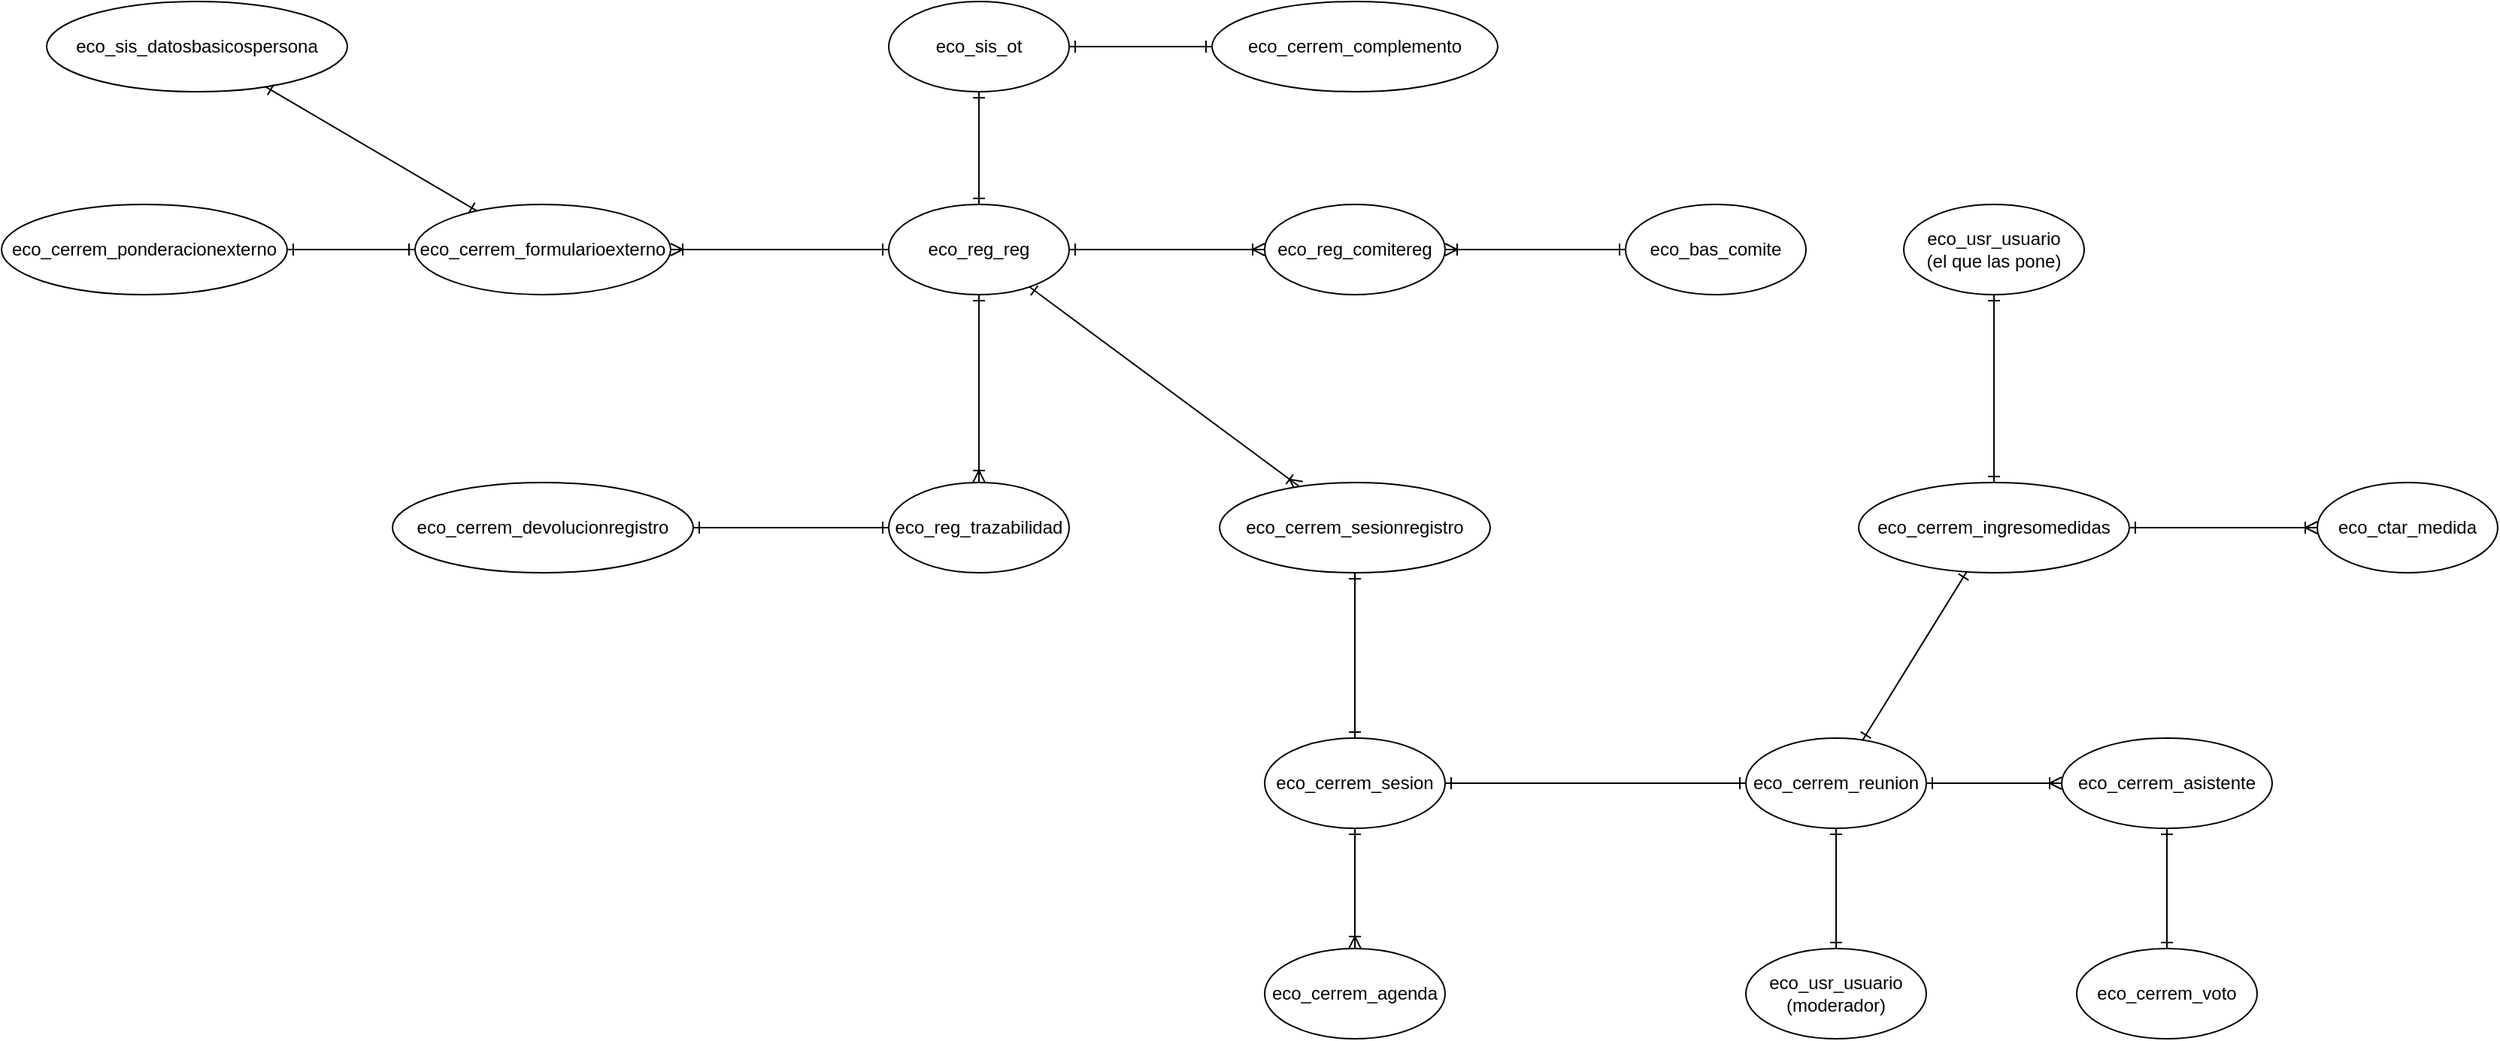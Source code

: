 <mxfile version="26.1.1">
  <diagram name="Página-1" id="BvhR5NLxnVFiCseQWA7m">
    <mxGraphModel dx="2304" dy="1462" grid="1" gridSize="10" guides="1" tooltips="1" connect="1" arrows="1" fold="1" page="1" pageScale="1" pageWidth="6000" pageHeight="5300" math="0" shadow="0">
      <root>
        <mxCell id="0" />
        <mxCell id="1" parent="0" />
        <mxCell id="2INb_UAs3qM7dpsiriRV-17" style="rounded=0;orthogonalLoop=1;jettySize=auto;html=1;exitX=1;exitY=0.5;exitDx=0;exitDy=0;endArrow=ERoneToMany;endFill=0;startArrow=ERone;startFill=0;" edge="1" parent="1" source="2INb_UAs3qM7dpsiriRV-4" target="2INb_UAs3qM7dpsiriRV-18">
          <mxGeometry relative="1" as="geometry" />
        </mxCell>
        <mxCell id="2INb_UAs3qM7dpsiriRV-4" value="eco_reg_reg" style="ellipse;whiteSpace=wrap;html=1;" vertex="1" parent="1">
          <mxGeometry x="730" y="315" width="120" height="60" as="geometry" />
        </mxCell>
        <mxCell id="2INb_UAs3qM7dpsiriRV-5" value="eco_reg_trazabilidad" style="ellipse;whiteSpace=wrap;html=1;" vertex="1" parent="1">
          <mxGeometry x="730" y="500" width="120" height="60" as="geometry" />
        </mxCell>
        <mxCell id="2INb_UAs3qM7dpsiriRV-6" value="eco_bas_comite" style="ellipse;whiteSpace=wrap;html=1;" vertex="1" parent="1">
          <mxGeometry x="1220" y="315" width="120" height="60" as="geometry" />
        </mxCell>
        <mxCell id="2INb_UAs3qM7dpsiriRV-7" value="eco_cerrem_sesion" style="ellipse;whiteSpace=wrap;html=1;" vertex="1" parent="1">
          <mxGeometry x="980" y="670" width="120" height="60" as="geometry" />
        </mxCell>
        <mxCell id="2INb_UAs3qM7dpsiriRV-9" value="eco_cerrem_agenda" style="ellipse;whiteSpace=wrap;html=1;" vertex="1" parent="1">
          <mxGeometry x="980" y="810" width="120" height="60" as="geometry" />
        </mxCell>
        <mxCell id="2INb_UAs3qM7dpsiriRV-10" value="eco_cerrem_reunion" style="ellipse;whiteSpace=wrap;html=1;" vertex="1" parent="1">
          <mxGeometry x="1300" y="670" width="120" height="60" as="geometry" />
        </mxCell>
        <mxCell id="2INb_UAs3qM7dpsiriRV-11" value="eco_cerrem_asistente" style="ellipse;whiteSpace=wrap;html=1;" vertex="1" parent="1">
          <mxGeometry x="1510" y="670" width="140" height="60" as="geometry" />
        </mxCell>
        <mxCell id="2INb_UAs3qM7dpsiriRV-12" value="eco_cerrem_voto" style="ellipse;whiteSpace=wrap;html=1;" vertex="1" parent="1">
          <mxGeometry x="1520" y="810" width="120" height="60" as="geometry" />
        </mxCell>
        <mxCell id="2INb_UAs3qM7dpsiriRV-13" value="eco_ctar_medida" style="ellipse;whiteSpace=wrap;html=1;" vertex="1" parent="1">
          <mxGeometry x="1680" y="500" width="120" height="60" as="geometry" />
        </mxCell>
        <mxCell id="2INb_UAs3qM7dpsiriRV-14" value="eco_cerrem_ingresomedidas" style="ellipse;whiteSpace=wrap;html=1;" vertex="1" parent="1">
          <mxGeometry x="1375" y="500" width="180" height="60" as="geometry" />
        </mxCell>
        <mxCell id="2INb_UAs3qM7dpsiriRV-15" value="eco_cerrem_devolucionregistro" style="ellipse;whiteSpace=wrap;html=1;" vertex="1" parent="1">
          <mxGeometry x="400" y="500" width="200" height="60" as="geometry" />
        </mxCell>
        <mxCell id="2INb_UAs3qM7dpsiriRV-16" value="eco_cerrem_ponderacionexterno" style="ellipse;whiteSpace=wrap;html=1;" vertex="1" parent="1">
          <mxGeometry x="140" y="315" width="190" height="60" as="geometry" />
        </mxCell>
        <mxCell id="2INb_UAs3qM7dpsiriRV-18" value="eco_reg_comitereg" style="ellipse;whiteSpace=wrap;html=1;" vertex="1" parent="1">
          <mxGeometry x="980" y="315" width="120" height="60" as="geometry" />
        </mxCell>
        <mxCell id="2INb_UAs3qM7dpsiriRV-19" style="rounded=0;orthogonalLoop=1;jettySize=auto;html=1;endArrow=ERone;endFill=0;startArrow=ERoneToMany;startFill=0;" edge="1" parent="1" source="2INb_UAs3qM7dpsiriRV-18" target="2INb_UAs3qM7dpsiriRV-6">
          <mxGeometry relative="1" as="geometry">
            <mxPoint x="1100" y="450" as="sourcePoint" />
            <mxPoint x="1230" y="450" as="targetPoint" />
          </mxGeometry>
        </mxCell>
        <mxCell id="2INb_UAs3qM7dpsiriRV-21" style="rounded=0;orthogonalLoop=1;jettySize=auto;html=1;endArrow=ERoneToMany;endFill=0;startArrow=ERone;startFill=0;" edge="1" parent="1" source="2INb_UAs3qM7dpsiriRV-4" target="2INb_UAs3qM7dpsiriRV-5">
          <mxGeometry relative="1" as="geometry">
            <mxPoint x="820" y="420" as="sourcePoint" />
            <mxPoint x="950" y="420" as="targetPoint" />
          </mxGeometry>
        </mxCell>
        <mxCell id="2INb_UAs3qM7dpsiriRV-22" style="rounded=0;orthogonalLoop=1;jettySize=auto;html=1;endArrow=ERoneToMany;endFill=0;startArrow=ERone;startFill=0;" edge="1" parent="1" source="2INb_UAs3qM7dpsiriRV-4" target="2INb_UAs3qM7dpsiriRV-45">
          <mxGeometry relative="1" as="geometry">
            <mxPoint x="910" y="375" as="sourcePoint" />
            <mxPoint x="1030" y="460" as="targetPoint" />
          </mxGeometry>
        </mxCell>
        <mxCell id="2INb_UAs3qM7dpsiriRV-24" value="eco_sis_ot" style="ellipse;whiteSpace=wrap;html=1;" vertex="1" parent="1">
          <mxGeometry x="730" y="180" width="120" height="60" as="geometry" />
        </mxCell>
        <mxCell id="2INb_UAs3qM7dpsiriRV-25" style="rounded=0;orthogonalLoop=1;jettySize=auto;html=1;endArrow=ERone;endFill=0;startArrow=ERone;startFill=0;" edge="1" parent="1" source="2INb_UAs3qM7dpsiriRV-24" target="2INb_UAs3qM7dpsiriRV-4">
          <mxGeometry relative="1" as="geometry">
            <mxPoint x="530" y="270" as="sourcePoint" />
            <mxPoint x="712" y="405" as="targetPoint" />
          </mxGeometry>
        </mxCell>
        <mxCell id="2INb_UAs3qM7dpsiriRV-26" value="eco_cerrem_complemento" style="ellipse;whiteSpace=wrap;html=1;" vertex="1" parent="1">
          <mxGeometry x="945" y="180" width="190" height="60" as="geometry" />
        </mxCell>
        <mxCell id="2INb_UAs3qM7dpsiriRV-27" style="rounded=0;orthogonalLoop=1;jettySize=auto;html=1;endArrow=ERone;endFill=0;startArrow=ERone;startFill=0;" edge="1" parent="1" source="2INb_UAs3qM7dpsiriRV-24" target="2INb_UAs3qM7dpsiriRV-26">
          <mxGeometry relative="1" as="geometry">
            <mxPoint x="860" y="355" as="sourcePoint" />
            <mxPoint x="990" y="355" as="targetPoint" />
          </mxGeometry>
        </mxCell>
        <mxCell id="2INb_UAs3qM7dpsiriRV-28" style="rounded=0;orthogonalLoop=1;jettySize=auto;html=1;endArrow=ERone;endFill=0;startArrow=ERone;startFill=0;" edge="1" parent="1" source="2INb_UAs3qM7dpsiriRV-7" target="2INb_UAs3qM7dpsiriRV-10">
          <mxGeometry relative="1" as="geometry">
            <mxPoint x="1120" y="460" as="sourcePoint" />
            <mxPoint x="1140" y="665" as="targetPoint" />
          </mxGeometry>
        </mxCell>
        <mxCell id="2INb_UAs3qM7dpsiriRV-29" style="rounded=0;orthogonalLoop=1;jettySize=auto;html=1;endArrow=ERoneToMany;endFill=0;startArrow=ERone;startFill=0;" edge="1" parent="1" source="2INb_UAs3qM7dpsiriRV-7" target="2INb_UAs3qM7dpsiriRV-9">
          <mxGeometry relative="1" as="geometry">
            <mxPoint x="850" y="712.5" as="sourcePoint" />
            <mxPoint x="1032" y="847.5" as="targetPoint" />
          </mxGeometry>
        </mxCell>
        <mxCell id="2INb_UAs3qM7dpsiriRV-30" value="&lt;div&gt;eco_usr_usuario&lt;/div&gt;&lt;div&gt;(moderador)&lt;/div&gt;" style="ellipse;whiteSpace=wrap;html=1;" vertex="1" parent="1">
          <mxGeometry x="1300" y="810" width="120" height="60" as="geometry" />
        </mxCell>
        <mxCell id="2INb_UAs3qM7dpsiriRV-32" style="rounded=0;orthogonalLoop=1;jettySize=auto;html=1;endArrow=ERone;endFill=0;startArrow=ERone;startFill=0;" edge="1" parent="1" source="2INb_UAs3qM7dpsiriRV-10" target="2INb_UAs3qM7dpsiriRV-30">
          <mxGeometry relative="1" as="geometry">
            <mxPoint x="1350" y="770" as="sourcePoint" />
            <mxPoint x="1470" y="770" as="targetPoint" />
          </mxGeometry>
        </mxCell>
        <mxCell id="2INb_UAs3qM7dpsiriRV-34" style="rounded=0;orthogonalLoop=1;jettySize=auto;html=1;endArrow=ERoneToMany;endFill=0;startArrow=ERone;startFill=0;" edge="1" parent="1" source="2INb_UAs3qM7dpsiriRV-10" target="2INb_UAs3qM7dpsiriRV-11">
          <mxGeometry relative="1" as="geometry">
            <mxPoint x="1468" y="730" as="sourcePoint" />
            <mxPoint x="1650" y="865" as="targetPoint" />
          </mxGeometry>
        </mxCell>
        <mxCell id="2INb_UAs3qM7dpsiriRV-35" style="rounded=0;orthogonalLoop=1;jettySize=auto;html=1;endArrow=ERone;endFill=0;startArrow=ERone;startFill=0;" edge="1" parent="1" source="2INb_UAs3qM7dpsiriRV-11" target="2INb_UAs3qM7dpsiriRV-12">
          <mxGeometry relative="1" as="geometry">
            <mxPoint x="1370" y="740" as="sourcePoint" />
            <mxPoint x="1370" y="820" as="targetPoint" />
          </mxGeometry>
        </mxCell>
        <mxCell id="2INb_UAs3qM7dpsiriRV-36" value="&lt;div&gt;eco_usr_usuario&lt;/div&gt;&lt;div&gt;(el que las pone)&lt;/div&gt;" style="ellipse;whiteSpace=wrap;html=1;" vertex="1" parent="1">
          <mxGeometry x="1405" y="315" width="120" height="60" as="geometry" />
        </mxCell>
        <mxCell id="2INb_UAs3qM7dpsiriRV-37" style="rounded=0;orthogonalLoop=1;jettySize=auto;html=1;endArrow=ERone;endFill=0;startArrow=ERone;startFill=0;" edge="1" parent="1" source="2INb_UAs3qM7dpsiriRV-10" target="2INb_UAs3qM7dpsiriRV-14">
          <mxGeometry relative="1" as="geometry">
            <mxPoint x="1360" y="480" as="sourcePoint" />
            <mxPoint x="1450" y="480" as="targetPoint" />
          </mxGeometry>
        </mxCell>
        <mxCell id="2INb_UAs3qM7dpsiriRV-38" style="rounded=0;orthogonalLoop=1;jettySize=auto;html=1;endArrow=ERoneToMany;endFill=0;startArrow=ERone;startFill=0;" edge="1" parent="1" source="2INb_UAs3qM7dpsiriRV-14" target="2INb_UAs3qM7dpsiriRV-13">
          <mxGeometry relative="1" as="geometry">
            <mxPoint x="1585" y="658" as="sourcePoint" />
            <mxPoint x="1711" y="529" as="targetPoint" />
          </mxGeometry>
        </mxCell>
        <mxCell id="2INb_UAs3qM7dpsiriRV-39" style="rounded=0;orthogonalLoop=1;jettySize=auto;html=1;endArrow=ERone;endFill=0;startArrow=ERone;startFill=0;" edge="1" parent="1" source="2INb_UAs3qM7dpsiriRV-14" target="2INb_UAs3qM7dpsiriRV-36">
          <mxGeometry relative="1" as="geometry">
            <mxPoint x="1575" y="435" as="sourcePoint" />
            <mxPoint x="1685" y="435" as="targetPoint" />
          </mxGeometry>
        </mxCell>
        <mxCell id="2INb_UAs3qM7dpsiriRV-41" value="eco_cerrem_formularioexterno" style="ellipse;whiteSpace=wrap;html=1;" vertex="1" parent="1">
          <mxGeometry x="415" y="315" width="170" height="60" as="geometry" />
        </mxCell>
        <mxCell id="2INb_UAs3qM7dpsiriRV-45" value="eco_cerrem_sesionregistro" style="ellipse;whiteSpace=wrap;html=1;" vertex="1" parent="1">
          <mxGeometry x="950" y="500" width="180" height="60" as="geometry" />
        </mxCell>
        <mxCell id="2INb_UAs3qM7dpsiriRV-46" style="rounded=0;orthogonalLoop=1;jettySize=auto;html=1;endArrow=ERone;endFill=0;startArrow=ERone;startFill=0;" edge="1" parent="1" source="2INb_UAs3qM7dpsiriRV-45" target="2INb_UAs3qM7dpsiriRV-7">
          <mxGeometry relative="1" as="geometry">
            <mxPoint x="1010" y="610" as="sourcePoint" />
            <mxPoint x="1210" y="610" as="targetPoint" />
          </mxGeometry>
        </mxCell>
        <mxCell id="2INb_UAs3qM7dpsiriRV-47" value="eco_sis_datosbasicospersona" style="ellipse;whiteSpace=wrap;html=1;" vertex="1" parent="1">
          <mxGeometry x="170" y="180" width="200" height="60" as="geometry" />
        </mxCell>
        <mxCell id="2INb_UAs3qM7dpsiriRV-49" style="rounded=0;orthogonalLoop=1;jettySize=auto;html=1;endArrow=ERone;endFill=0;startArrow=ERone;startFill=0;" edge="1" parent="1" source="2INb_UAs3qM7dpsiriRV-41" target="2INb_UAs3qM7dpsiriRV-47">
          <mxGeometry relative="1" as="geometry">
            <mxPoint x="390" y="380" as="sourcePoint" />
            <mxPoint x="390" y="455" as="targetPoint" />
          </mxGeometry>
        </mxCell>
        <mxCell id="2INb_UAs3qM7dpsiriRV-50" style="rounded=0;orthogonalLoop=1;jettySize=auto;html=1;endArrow=ERone;endFill=0;startArrow=ERone;startFill=0;" edge="1" parent="1" source="2INb_UAs3qM7dpsiriRV-41" target="2INb_UAs3qM7dpsiriRV-16">
          <mxGeometry relative="1" as="geometry">
            <mxPoint x="467" y="330" as="sourcePoint" />
            <mxPoint x="326" y="247" as="targetPoint" />
          </mxGeometry>
        </mxCell>
        <mxCell id="2INb_UAs3qM7dpsiriRV-51" style="rounded=0;orthogonalLoop=1;jettySize=auto;html=1;endArrow=ERone;endFill=0;startArrow=ERoneToMany;startFill=0;" edge="1" parent="1" source="2INb_UAs3qM7dpsiriRV-41" target="2INb_UAs3qM7dpsiriRV-4">
          <mxGeometry relative="1" as="geometry">
            <mxPoint x="710" y="400" as="sourcePoint" />
            <mxPoint x="700" y="420" as="targetPoint" />
          </mxGeometry>
        </mxCell>
        <mxCell id="2INb_UAs3qM7dpsiriRV-52" style="rounded=0;orthogonalLoop=1;jettySize=auto;html=1;endArrow=ERone;endFill=0;startArrow=ERone;startFill=0;" edge="1" parent="1" source="2INb_UAs3qM7dpsiriRV-5" target="2INb_UAs3qM7dpsiriRV-15">
          <mxGeometry relative="1" as="geometry">
            <mxPoint x="800" y="385" as="sourcePoint" />
            <mxPoint x="800" y="510" as="targetPoint" />
          </mxGeometry>
        </mxCell>
      </root>
    </mxGraphModel>
  </diagram>
</mxfile>
